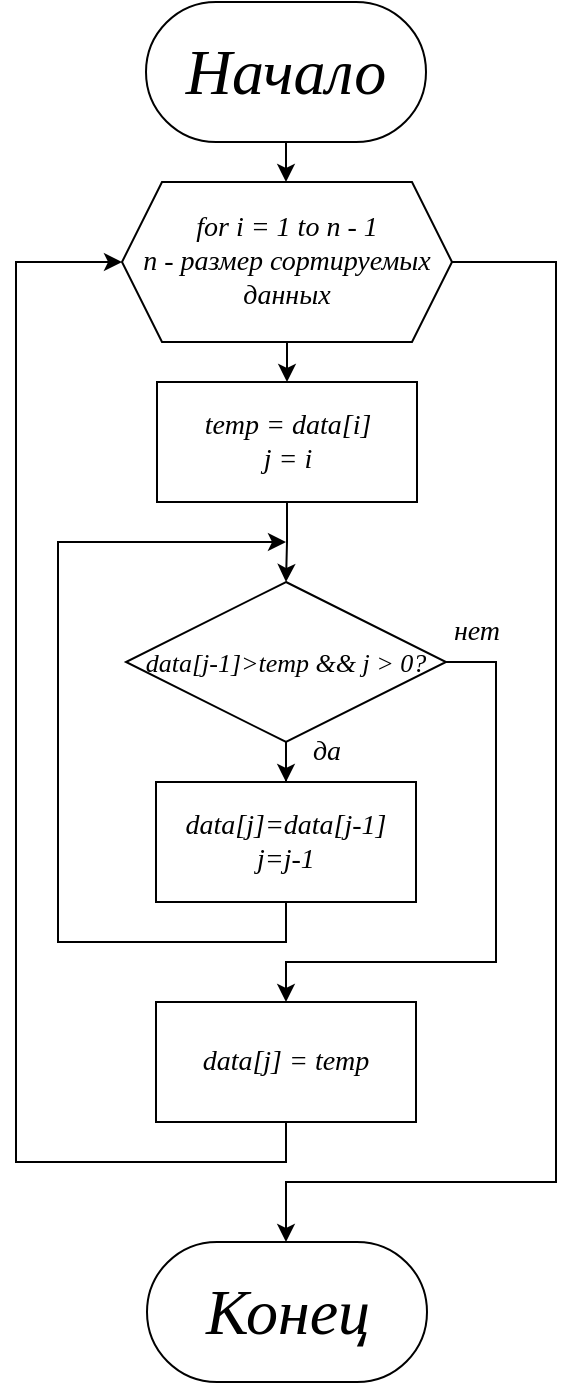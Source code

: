 <mxfile version="23.0.2" type="device">
  <diagram name="Page-1" id="krlLLVuHp6nMf8_PuCLu">
    <mxGraphModel dx="888" dy="1314" grid="1" gridSize="10" guides="1" tooltips="1" connect="1" arrows="1" fold="1" page="1" pageScale="1" pageWidth="850" pageHeight="1100" math="0" shadow="0">
      <root>
        <mxCell id="0" />
        <mxCell id="1" parent="0" />
        <mxCell id="wE5hzmVtrxH4fMtxzaI--26" style="edgeStyle=orthogonalEdgeStyle;rounded=0;orthogonalLoop=1;jettySize=auto;html=1;entryX=0.5;entryY=0;entryDx=0;entryDy=0;fontFamily=GOST Type B;fontStyle=2" parent="1" source="wE5hzmVtrxH4fMtxzaI--2" edge="1">
          <mxGeometry relative="1" as="geometry">
            <mxPoint x="425" y="150" as="targetPoint" />
          </mxGeometry>
        </mxCell>
        <mxCell id="wE5hzmVtrxH4fMtxzaI--2" value="Начало" style="rounded=1;whiteSpace=wrap;html=1;arcSize=50;fontFamily=GOST Type B;fontStyle=2;fontSize=32;" parent="1" vertex="1">
          <mxGeometry x="355" y="60" width="140" height="70" as="geometry" />
        </mxCell>
        <mxCell id="wE5hzmVtrxH4fMtxzaI--14" style="edgeStyle=orthogonalEdgeStyle;rounded=0;orthogonalLoop=1;jettySize=auto;html=1;fontFamily=GOST Type B;fontStyle=2" parent="1" source="wE5hzmVtrxH4fMtxzaI--5" edge="1">
          <mxGeometry relative="1" as="geometry">
            <mxPoint x="425.529" y="250" as="targetPoint" />
          </mxGeometry>
        </mxCell>
        <mxCell id="wE5hzmVtrxH4fMtxzaI--42" style="edgeStyle=orthogonalEdgeStyle;rounded=0;orthogonalLoop=1;jettySize=auto;html=1;fontFamily=GOST Type B;fontStyle=2;" parent="1" source="wE5hzmVtrxH4fMtxzaI--5" edge="1">
          <mxGeometry relative="1" as="geometry">
            <mxPoint x="425" y="680" as="targetPoint" />
            <Array as="points">
              <mxPoint x="560" y="190" />
              <mxPoint x="560" y="650" />
              <mxPoint x="425" y="650" />
            </Array>
          </mxGeometry>
        </mxCell>
        <mxCell id="wE5hzmVtrxH4fMtxzaI--5" value="for i = 1 to n - 1&lt;br style=&quot;font-size: 14px;&quot;&gt;n - размер сортируемых данных" style="shape=hexagon;perimeter=hexagonPerimeter2;whiteSpace=wrap;html=1;fixedSize=1;fontFamily=GOST Type B;fontStyle=2;fontSize=14;" parent="1" vertex="1">
          <mxGeometry x="343" y="150" width="165" height="80" as="geometry" />
        </mxCell>
        <mxCell id="wE5hzmVtrxH4fMtxzaI--49" value="нет&lt;br style=&quot;font-size: 14px;&quot;&gt;" style="text;html=1;align=center;verticalAlign=middle;resizable=0;points=[];autosize=1;strokeColor=none;fillColor=none;fontFamily=GOST Type B;fontStyle=2;fontSize=14;" parent="1" vertex="1">
          <mxGeometry x="495" y="360" width="50" height="30" as="geometry" />
        </mxCell>
        <mxCell id="AJ-jYtxmaR9qbUo1SPaE-3" style="edgeStyle=orthogonalEdgeStyle;rounded=0;orthogonalLoop=1;jettySize=auto;html=1;entryX=0.5;entryY=0;entryDx=0;entryDy=0;" edge="1" parent="1" source="AJ-jYtxmaR9qbUo1SPaE-1" target="AJ-jYtxmaR9qbUo1SPaE-2">
          <mxGeometry relative="1" as="geometry" />
        </mxCell>
        <mxCell id="AJ-jYtxmaR9qbUo1SPaE-1" value="temp = data[i]&lt;br&gt;j = i" style="rounded=0;whiteSpace=wrap;html=1;fontFamily=GOST Type B;fontStyle=2;fontSize=14;" vertex="1" parent="1">
          <mxGeometry x="360.5" y="250" width="130" height="60" as="geometry" />
        </mxCell>
        <mxCell id="AJ-jYtxmaR9qbUo1SPaE-5" style="edgeStyle=orthogonalEdgeStyle;rounded=0;orthogonalLoop=1;jettySize=auto;html=1;entryX=0.5;entryY=0;entryDx=0;entryDy=0;" edge="1" parent="1" source="AJ-jYtxmaR9qbUo1SPaE-2" target="AJ-jYtxmaR9qbUo1SPaE-4">
          <mxGeometry relative="1" as="geometry" />
        </mxCell>
        <mxCell id="AJ-jYtxmaR9qbUo1SPaE-10" style="edgeStyle=orthogonalEdgeStyle;rounded=0;orthogonalLoop=1;jettySize=auto;html=1;entryX=0.5;entryY=0;entryDx=0;entryDy=0;" edge="1" parent="1" source="AJ-jYtxmaR9qbUo1SPaE-2" target="AJ-jYtxmaR9qbUo1SPaE-9">
          <mxGeometry relative="1" as="geometry">
            <mxPoint x="540" y="560" as="targetPoint" />
            <Array as="points">
              <mxPoint x="530" y="390" />
              <mxPoint x="530" y="540" />
              <mxPoint x="425" y="540" />
            </Array>
          </mxGeometry>
        </mxCell>
        <mxCell id="AJ-jYtxmaR9qbUo1SPaE-2" value="data[j-1]&amp;gt;temp &amp;amp;&amp;amp; j &amp;gt; 0?" style="rhombus;whiteSpace=wrap;html=1;fontFamily=GOST Type B;fontStyle=2;fontSize=13;" vertex="1" parent="1">
          <mxGeometry x="345" y="350" width="160" height="80" as="geometry" />
        </mxCell>
        <mxCell id="AJ-jYtxmaR9qbUo1SPaE-7" style="edgeStyle=orthogonalEdgeStyle;rounded=0;orthogonalLoop=1;jettySize=auto;html=1;" edge="1" parent="1" source="AJ-jYtxmaR9qbUo1SPaE-4">
          <mxGeometry relative="1" as="geometry">
            <mxPoint x="425" y="330" as="targetPoint" />
            <Array as="points">
              <mxPoint x="425" y="530" />
              <mxPoint x="311" y="530" />
              <mxPoint x="311" y="330" />
            </Array>
          </mxGeometry>
        </mxCell>
        <mxCell id="AJ-jYtxmaR9qbUo1SPaE-4" value="data[j]=data[j-1]&lt;br&gt;j=j-1" style="rounded=0;whiteSpace=wrap;html=1;fontFamily=GOST Type B;fontStyle=2;fontSize=14;" vertex="1" parent="1">
          <mxGeometry x="360" y="450" width="130" height="60" as="geometry" />
        </mxCell>
        <mxCell id="AJ-jYtxmaR9qbUo1SPaE-8" value="да" style="text;html=1;align=center;verticalAlign=middle;resizable=0;points=[];autosize=1;strokeColor=none;fillColor=none;fontFamily=GOST Type B;fontStyle=2;fontSize=14;" vertex="1" parent="1">
          <mxGeometry x="425" y="420" width="40" height="30" as="geometry" />
        </mxCell>
        <mxCell id="AJ-jYtxmaR9qbUo1SPaE-11" style="edgeStyle=orthogonalEdgeStyle;rounded=0;orthogonalLoop=1;jettySize=auto;html=1;entryX=0;entryY=0.5;entryDx=0;entryDy=0;" edge="1" parent="1" source="AJ-jYtxmaR9qbUo1SPaE-9" target="wE5hzmVtrxH4fMtxzaI--5">
          <mxGeometry relative="1" as="geometry">
            <mxPoint x="250.0" y="190" as="targetPoint" />
            <Array as="points">
              <mxPoint x="425" y="640" />
              <mxPoint x="290" y="640" />
              <mxPoint x="290" y="190" />
            </Array>
          </mxGeometry>
        </mxCell>
        <mxCell id="AJ-jYtxmaR9qbUo1SPaE-9" value="data[j] = temp" style="rounded=0;whiteSpace=wrap;html=1;fontFamily=GOST Type B;fontStyle=2;fontSize=14;" vertex="1" parent="1">
          <mxGeometry x="360" y="560" width="130" height="60" as="geometry" />
        </mxCell>
        <mxCell id="AJ-jYtxmaR9qbUo1SPaE-12" value="Конец" style="rounded=1;whiteSpace=wrap;html=1;arcSize=50;fontFamily=GOST Type B;fontStyle=2;fontSize=32;" vertex="1" parent="1">
          <mxGeometry x="355.5" y="680" width="140" height="70" as="geometry" />
        </mxCell>
      </root>
    </mxGraphModel>
  </diagram>
</mxfile>
